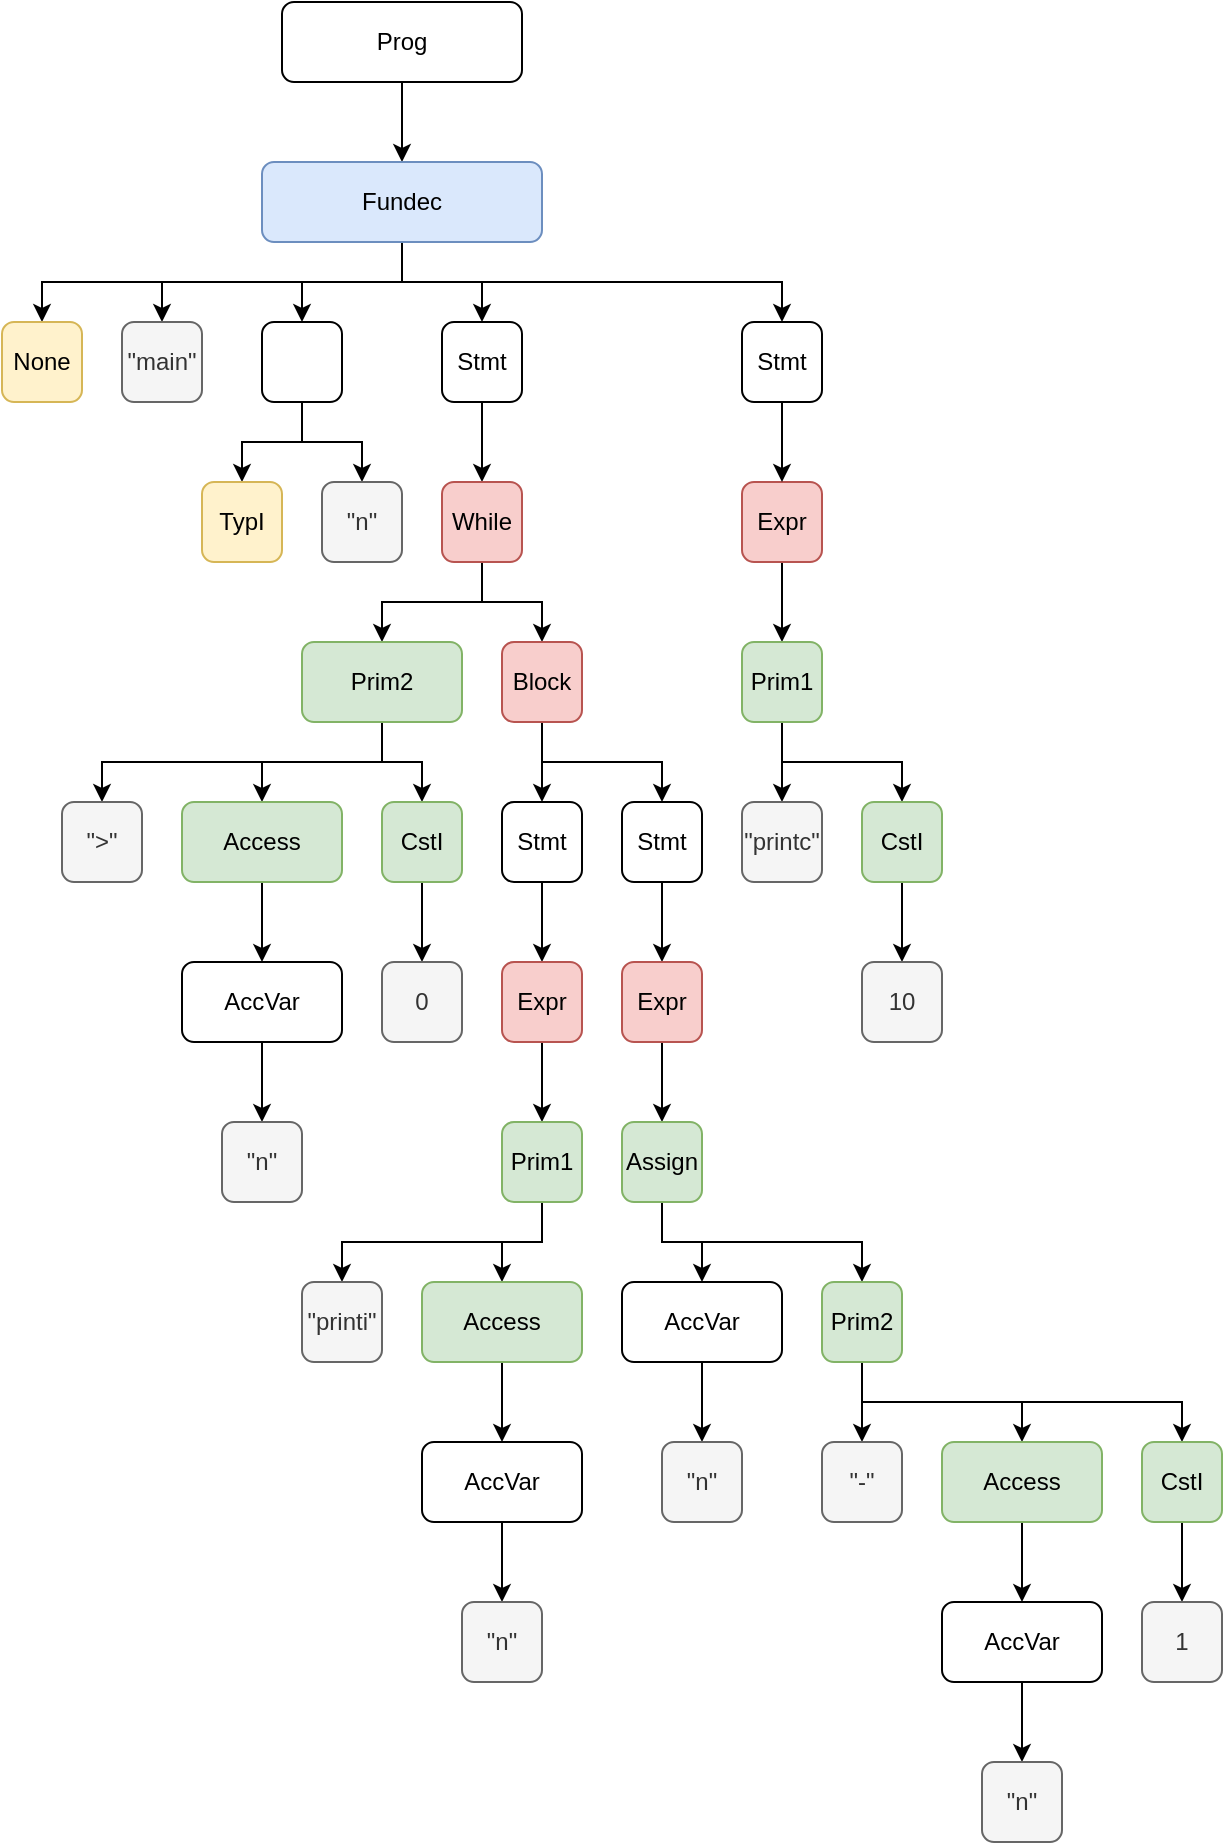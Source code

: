 <mxfile version="21.7.5" type="device">
  <diagram name="Side-1" id="RfROxsDxKCkLfhs2MqEh">
    <mxGraphModel dx="1750" dy="1000" grid="1" gridSize="10" guides="1" tooltips="1" connect="1" arrows="1" fold="1" page="1" pageScale="1" pageWidth="827" pageHeight="1169" math="0" shadow="0">
      <root>
        <mxCell id="0" />
        <mxCell id="1" parent="0" />
        <mxCell id="Kdk6xQ8fdx2JmgkRFjxR-17" style="edgeStyle=orthogonalEdgeStyle;rounded=0;orthogonalLoop=1;jettySize=auto;html=1;exitX=0.5;exitY=1;exitDx=0;exitDy=0;entryX=0.5;entryY=0;entryDx=0;entryDy=0;fontFamily=Helvetica;fontSize=12;fontColor=default;" edge="1" parent="1" source="Kdk6xQ8fdx2JmgkRFjxR-1" target="Kdk6xQ8fdx2JmgkRFjxR-3">
          <mxGeometry relative="1" as="geometry" />
        </mxCell>
        <mxCell id="Kdk6xQ8fdx2JmgkRFjxR-1" value="Prog" style="rounded=1;whiteSpace=wrap;html=1;" vertex="1" parent="1">
          <mxGeometry x="240" y="80" width="120" height="40" as="geometry" />
        </mxCell>
        <mxCell id="Kdk6xQ8fdx2JmgkRFjxR-16" style="edgeStyle=orthogonalEdgeStyle;rounded=0;orthogonalLoop=1;jettySize=auto;html=1;exitX=0.5;exitY=1;exitDx=0;exitDy=0;entryX=0.5;entryY=0;entryDx=0;entryDy=0;fontFamily=Helvetica;fontSize=12;fontColor=default;" edge="1" parent="1" source="Kdk6xQ8fdx2JmgkRFjxR-3" target="Kdk6xQ8fdx2JmgkRFjxR-8">
          <mxGeometry relative="1" as="geometry" />
        </mxCell>
        <mxCell id="Kdk6xQ8fdx2JmgkRFjxR-18" style="edgeStyle=orthogonalEdgeStyle;rounded=0;orthogonalLoop=1;jettySize=auto;html=1;exitX=0.5;exitY=1;exitDx=0;exitDy=0;entryX=0.5;entryY=0;entryDx=0;entryDy=0;fontFamily=Helvetica;fontSize=12;fontColor=default;" edge="1" parent="1" source="Kdk6xQ8fdx2JmgkRFjxR-3" target="Kdk6xQ8fdx2JmgkRFjxR-9">
          <mxGeometry relative="1" as="geometry" />
        </mxCell>
        <mxCell id="Kdk6xQ8fdx2JmgkRFjxR-19" style="edgeStyle=orthogonalEdgeStyle;rounded=0;orthogonalLoop=1;jettySize=auto;html=1;exitX=0.5;exitY=1;exitDx=0;exitDy=0;entryX=0.5;entryY=0;entryDx=0;entryDy=0;fontFamily=Helvetica;fontSize=12;fontColor=default;" edge="1" parent="1" source="Kdk6xQ8fdx2JmgkRFjxR-3" target="Kdk6xQ8fdx2JmgkRFjxR-10">
          <mxGeometry relative="1" as="geometry" />
        </mxCell>
        <mxCell id="Kdk6xQ8fdx2JmgkRFjxR-22" style="edgeStyle=orthogonalEdgeStyle;rounded=0;orthogonalLoop=1;jettySize=auto;html=1;exitX=0.5;exitY=1;exitDx=0;exitDy=0;entryX=0.5;entryY=0;entryDx=0;entryDy=0;fontFamily=Helvetica;fontSize=12;fontColor=default;" edge="1" parent="1" source="Kdk6xQ8fdx2JmgkRFjxR-3" target="Kdk6xQ8fdx2JmgkRFjxR-4">
          <mxGeometry relative="1" as="geometry" />
        </mxCell>
        <mxCell id="Kdk6xQ8fdx2JmgkRFjxR-23" style="edgeStyle=orthogonalEdgeStyle;rounded=0;orthogonalLoop=1;jettySize=auto;html=1;exitX=0.5;exitY=1;exitDx=0;exitDy=0;entryX=0.5;entryY=0;entryDx=0;entryDy=0;fontFamily=Helvetica;fontSize=12;fontColor=default;" edge="1" parent="1" source="Kdk6xQ8fdx2JmgkRFjxR-3" target="Kdk6xQ8fdx2JmgkRFjxR-15">
          <mxGeometry relative="1" as="geometry" />
        </mxCell>
        <mxCell id="Kdk6xQ8fdx2JmgkRFjxR-3" value="Fundec&lt;i&gt;&lt;br&gt;&lt;/i&gt;" style="rounded=1;whiteSpace=wrap;html=1;fillColor=#dae8fc;strokeColor=#6c8ebf;" vertex="1" parent="1">
          <mxGeometry x="230" y="160" width="140" height="40" as="geometry" />
        </mxCell>
        <mxCell id="Kdk6xQ8fdx2JmgkRFjxR-24" style="edgeStyle=orthogonalEdgeStyle;rounded=0;orthogonalLoop=1;jettySize=auto;html=1;exitX=0.5;exitY=1;exitDx=0;exitDy=0;entryX=0.5;entryY=0;entryDx=0;entryDy=0;fontFamily=Helvetica;fontSize=12;fontColor=default;" edge="1" parent="1" source="Kdk6xQ8fdx2JmgkRFjxR-4" target="Kdk6xQ8fdx2JmgkRFjxR-5">
          <mxGeometry relative="1" as="geometry" />
        </mxCell>
        <mxCell id="Kdk6xQ8fdx2JmgkRFjxR-4" value="Stmt" style="rounded=1;whiteSpace=wrap;html=1;" vertex="1" parent="1">
          <mxGeometry x="320" y="240" width="40" height="40" as="geometry" />
        </mxCell>
        <mxCell id="Kdk6xQ8fdx2JmgkRFjxR-26" style="edgeStyle=orthogonalEdgeStyle;rounded=0;orthogonalLoop=1;jettySize=auto;html=1;exitX=0.5;exitY=1;exitDx=0;exitDy=0;entryX=0.5;entryY=0;entryDx=0;entryDy=0;fontFamily=Helvetica;fontSize=12;fontColor=default;" edge="1" parent="1" source="Kdk6xQ8fdx2JmgkRFjxR-5" target="Kdk6xQ8fdx2JmgkRFjxR-6">
          <mxGeometry relative="1" as="geometry" />
        </mxCell>
        <mxCell id="Kdk6xQ8fdx2JmgkRFjxR-27" style="edgeStyle=orthogonalEdgeStyle;rounded=0;orthogonalLoop=1;jettySize=auto;html=1;exitX=0.5;exitY=1;exitDx=0;exitDy=0;entryX=0.5;entryY=0;entryDx=0;entryDy=0;fontFamily=Helvetica;fontSize=12;fontColor=default;" edge="1" parent="1" source="Kdk6xQ8fdx2JmgkRFjxR-5" target="Kdk6xQ8fdx2JmgkRFjxR-25">
          <mxGeometry relative="1" as="geometry" />
        </mxCell>
        <mxCell id="Kdk6xQ8fdx2JmgkRFjxR-5" value="While" style="rounded=1;whiteSpace=wrap;html=1;fillColor=#f8cecc;strokeColor=#b85450;" vertex="1" parent="1">
          <mxGeometry x="320" y="320" width="40" height="40" as="geometry" />
        </mxCell>
        <mxCell id="Kdk6xQ8fdx2JmgkRFjxR-32" style="edgeStyle=orthogonalEdgeStyle;rounded=0;orthogonalLoop=1;jettySize=auto;html=1;exitX=0.5;exitY=1;exitDx=0;exitDy=0;entryX=0.5;entryY=0;entryDx=0;entryDy=0;fontFamily=Helvetica;fontSize=12;fontColor=default;" edge="1" parent="1" source="Kdk6xQ8fdx2JmgkRFjxR-6" target="Kdk6xQ8fdx2JmgkRFjxR-30">
          <mxGeometry relative="1" as="geometry" />
        </mxCell>
        <mxCell id="Kdk6xQ8fdx2JmgkRFjxR-33" style="edgeStyle=orthogonalEdgeStyle;rounded=0;orthogonalLoop=1;jettySize=auto;html=1;exitX=0.5;exitY=1;exitDx=0;exitDy=0;entryX=0.5;entryY=0;entryDx=0;entryDy=0;fontFamily=Helvetica;fontSize=12;fontColor=default;" edge="1" parent="1" source="Kdk6xQ8fdx2JmgkRFjxR-6" target="Kdk6xQ8fdx2JmgkRFjxR-29">
          <mxGeometry relative="1" as="geometry" />
        </mxCell>
        <mxCell id="Kdk6xQ8fdx2JmgkRFjxR-34" style="edgeStyle=orthogonalEdgeStyle;rounded=0;orthogonalLoop=1;jettySize=auto;html=1;exitX=0.5;exitY=1;exitDx=0;exitDy=0;entryX=0.5;entryY=0;entryDx=0;entryDy=0;fontFamily=Helvetica;fontSize=12;fontColor=default;" edge="1" parent="1" source="Kdk6xQ8fdx2JmgkRFjxR-6" target="Kdk6xQ8fdx2JmgkRFjxR-28">
          <mxGeometry relative="1" as="geometry" />
        </mxCell>
        <mxCell id="Kdk6xQ8fdx2JmgkRFjxR-6" value="Prim2" style="rounded=1;whiteSpace=wrap;html=1;fillColor=#d5e8d4;strokeColor=#82b366;" vertex="1" parent="1">
          <mxGeometry x="250" y="400" width="80" height="40" as="geometry" />
        </mxCell>
        <mxCell id="Kdk6xQ8fdx2JmgkRFjxR-8" value="None" style="rounded=1;whiteSpace=wrap;html=1;fillColor=#fff2cc;strokeColor=#d6b656;" vertex="1" parent="1">
          <mxGeometry x="100" y="240" width="40" height="40" as="geometry" />
        </mxCell>
        <mxCell id="Kdk6xQ8fdx2JmgkRFjxR-9" value="&quot;main&quot;" style="rounded=1;whiteSpace=wrap;html=1;fillColor=#f5f5f5;fontColor=#333333;strokeColor=#666666;" vertex="1" parent="1">
          <mxGeometry x="160" y="240" width="40" height="40" as="geometry" />
        </mxCell>
        <mxCell id="Kdk6xQ8fdx2JmgkRFjxR-20" style="edgeStyle=orthogonalEdgeStyle;rounded=0;orthogonalLoop=1;jettySize=auto;html=1;exitX=0.5;exitY=1;exitDx=0;exitDy=0;entryX=0.5;entryY=0;entryDx=0;entryDy=0;fontFamily=Helvetica;fontSize=12;fontColor=default;" edge="1" parent="1" source="Kdk6xQ8fdx2JmgkRFjxR-10" target="Kdk6xQ8fdx2JmgkRFjxR-13">
          <mxGeometry relative="1" as="geometry" />
        </mxCell>
        <mxCell id="Kdk6xQ8fdx2JmgkRFjxR-21" style="edgeStyle=orthogonalEdgeStyle;rounded=0;orthogonalLoop=1;jettySize=auto;html=1;exitX=0.5;exitY=1;exitDx=0;exitDy=0;entryX=0.5;entryY=0;entryDx=0;entryDy=0;fontFamily=Helvetica;fontSize=12;fontColor=default;" edge="1" parent="1" source="Kdk6xQ8fdx2JmgkRFjxR-10" target="Kdk6xQ8fdx2JmgkRFjxR-11">
          <mxGeometry relative="1" as="geometry" />
        </mxCell>
        <mxCell id="Kdk6xQ8fdx2JmgkRFjxR-10" value="" style="rounded=1;whiteSpace=wrap;html=1;" vertex="1" parent="1">
          <mxGeometry x="230" y="240" width="40" height="40" as="geometry" />
        </mxCell>
        <mxCell id="Kdk6xQ8fdx2JmgkRFjxR-11" value="TypI" style="rounded=1;whiteSpace=wrap;html=1;fillColor=#fff2cc;strokeColor=#d6b656;" vertex="1" parent="1">
          <mxGeometry x="200" y="320" width="40" height="40" as="geometry" />
        </mxCell>
        <mxCell id="Kdk6xQ8fdx2JmgkRFjxR-13" value="&quot;n&quot;" style="rounded=1;whiteSpace=wrap;html=1;fillColor=#f5f5f5;fontColor=#333333;strokeColor=#666666;" vertex="1" parent="1">
          <mxGeometry x="260" y="320" width="40" height="40" as="geometry" />
        </mxCell>
        <mxCell id="Kdk6xQ8fdx2JmgkRFjxR-90" style="edgeStyle=orthogonalEdgeStyle;rounded=0;orthogonalLoop=1;jettySize=auto;html=1;exitX=0.5;exitY=1;exitDx=0;exitDy=0;entryX=0.5;entryY=0;entryDx=0;entryDy=0;fontFamily=Helvetica;fontSize=12;fontColor=default;" edge="1" parent="1" source="Kdk6xQ8fdx2JmgkRFjxR-14" target="Kdk6xQ8fdx2JmgkRFjxR-84">
          <mxGeometry relative="1" as="geometry" />
        </mxCell>
        <mxCell id="Kdk6xQ8fdx2JmgkRFjxR-14" value="Expr" style="rounded=1;whiteSpace=wrap;html=1;fillColor=#f8cecc;strokeColor=#b85450;" vertex="1" parent="1">
          <mxGeometry x="470" y="320" width="40" height="40" as="geometry" />
        </mxCell>
        <mxCell id="Kdk6xQ8fdx2JmgkRFjxR-82" style="edgeStyle=orthogonalEdgeStyle;rounded=0;orthogonalLoop=1;jettySize=auto;html=1;exitX=0.5;exitY=1;exitDx=0;exitDy=0;entryX=0.5;entryY=0;entryDx=0;entryDy=0;fontFamily=Helvetica;fontSize=12;fontColor=default;" edge="1" parent="1" source="Kdk6xQ8fdx2JmgkRFjxR-15" target="Kdk6xQ8fdx2JmgkRFjxR-14">
          <mxGeometry relative="1" as="geometry" />
        </mxCell>
        <mxCell id="Kdk6xQ8fdx2JmgkRFjxR-15" value="Stmt" style="rounded=1;whiteSpace=wrap;html=1;" vertex="1" parent="1">
          <mxGeometry x="470" y="240" width="40" height="40" as="geometry" />
        </mxCell>
        <mxCell id="Kdk6xQ8fdx2JmgkRFjxR-43" style="edgeStyle=orthogonalEdgeStyle;rounded=0;orthogonalLoop=1;jettySize=auto;html=1;exitX=0.5;exitY=1;exitDx=0;exitDy=0;entryX=0.5;entryY=0;entryDx=0;entryDy=0;fontFamily=Helvetica;fontSize=12;fontColor=default;" edge="1" parent="1" source="Kdk6xQ8fdx2JmgkRFjxR-25" target="Kdk6xQ8fdx2JmgkRFjxR-42">
          <mxGeometry relative="1" as="geometry" />
        </mxCell>
        <mxCell id="Kdk6xQ8fdx2JmgkRFjxR-57" style="edgeStyle=orthogonalEdgeStyle;rounded=0;orthogonalLoop=1;jettySize=auto;html=1;exitX=0.5;exitY=1;exitDx=0;exitDy=0;entryX=0.5;entryY=0;entryDx=0;entryDy=0;fontFamily=Helvetica;fontSize=12;fontColor=default;" edge="1" parent="1" source="Kdk6xQ8fdx2JmgkRFjxR-25" target="Kdk6xQ8fdx2JmgkRFjxR-56">
          <mxGeometry relative="1" as="geometry" />
        </mxCell>
        <mxCell id="Kdk6xQ8fdx2JmgkRFjxR-25" value="Block" style="rounded=1;whiteSpace=wrap;html=1;fillColor=#f8cecc;strokeColor=#b85450;" vertex="1" parent="1">
          <mxGeometry x="350" y="400" width="40" height="40" as="geometry" />
        </mxCell>
        <mxCell id="Kdk6xQ8fdx2JmgkRFjxR-28" value="&quot;&amp;gt;&quot;" style="rounded=1;whiteSpace=wrap;html=1;fillColor=#f5f5f5;fontColor=#333333;strokeColor=#666666;" vertex="1" parent="1">
          <mxGeometry x="130" y="480" width="40" height="40" as="geometry" />
        </mxCell>
        <mxCell id="Kdk6xQ8fdx2JmgkRFjxR-38" style="edgeStyle=orthogonalEdgeStyle;rounded=0;orthogonalLoop=1;jettySize=auto;html=1;exitX=0.5;exitY=1;exitDx=0;exitDy=0;entryX=0.5;entryY=0;entryDx=0;entryDy=0;fontFamily=Helvetica;fontSize=12;fontColor=default;" edge="1" parent="1" source="Kdk6xQ8fdx2JmgkRFjxR-29" target="Kdk6xQ8fdx2JmgkRFjxR-36">
          <mxGeometry relative="1" as="geometry" />
        </mxCell>
        <mxCell id="Kdk6xQ8fdx2JmgkRFjxR-29" value="Access" style="rounded=1;whiteSpace=wrap;html=1;fillColor=#d5e8d4;strokeColor=#82b366;" vertex="1" parent="1">
          <mxGeometry x="190" y="480" width="80" height="40" as="geometry" />
        </mxCell>
        <mxCell id="Kdk6xQ8fdx2JmgkRFjxR-35" style="edgeStyle=orthogonalEdgeStyle;rounded=0;orthogonalLoop=1;jettySize=auto;html=1;exitX=0.5;exitY=1;exitDx=0;exitDy=0;entryX=0.5;entryY=0;entryDx=0;entryDy=0;fontFamily=Helvetica;fontSize=12;fontColor=default;" edge="1" parent="1" source="Kdk6xQ8fdx2JmgkRFjxR-30" target="Kdk6xQ8fdx2JmgkRFjxR-31">
          <mxGeometry relative="1" as="geometry" />
        </mxCell>
        <mxCell id="Kdk6xQ8fdx2JmgkRFjxR-30" value="CstI" style="rounded=1;whiteSpace=wrap;html=1;fillColor=#d5e8d4;strokeColor=#82b366;" vertex="1" parent="1">
          <mxGeometry x="290" y="480" width="40" height="40" as="geometry" />
        </mxCell>
        <mxCell id="Kdk6xQ8fdx2JmgkRFjxR-31" value="0" style="rounded=1;whiteSpace=wrap;html=1;fillColor=#f5f5f5;strokeColor=#666666;fontColor=#333333;" vertex="1" parent="1">
          <mxGeometry x="290" y="560" width="40" height="40" as="geometry" />
        </mxCell>
        <mxCell id="Kdk6xQ8fdx2JmgkRFjxR-39" style="edgeStyle=orthogonalEdgeStyle;rounded=0;orthogonalLoop=1;jettySize=auto;html=1;exitX=0.5;exitY=1;exitDx=0;exitDy=0;entryX=0.5;entryY=0;entryDx=0;entryDy=0;fontFamily=Helvetica;fontSize=12;fontColor=default;" edge="1" parent="1" source="Kdk6xQ8fdx2JmgkRFjxR-36" target="Kdk6xQ8fdx2JmgkRFjxR-37">
          <mxGeometry relative="1" as="geometry" />
        </mxCell>
        <mxCell id="Kdk6xQ8fdx2JmgkRFjxR-36" value="AccVar" style="rounded=1;whiteSpace=wrap;html=1;" vertex="1" parent="1">
          <mxGeometry x="190" y="560" width="80" height="40" as="geometry" />
        </mxCell>
        <mxCell id="Kdk6xQ8fdx2JmgkRFjxR-37" value="&quot;n&quot;" style="rounded=1;whiteSpace=wrap;html=1;fillColor=#f5f5f5;fontColor=#333333;strokeColor=#666666;" vertex="1" parent="1">
          <mxGeometry x="210" y="640" width="40" height="40" as="geometry" />
        </mxCell>
        <mxCell id="Kdk6xQ8fdx2JmgkRFjxR-45" style="edgeStyle=orthogonalEdgeStyle;rounded=0;orthogonalLoop=1;jettySize=auto;html=1;exitX=0.5;exitY=1;exitDx=0;exitDy=0;entryX=0.5;entryY=0;entryDx=0;entryDy=0;fontFamily=Helvetica;fontSize=12;fontColor=default;" edge="1" parent="1" source="Kdk6xQ8fdx2JmgkRFjxR-42" target="Kdk6xQ8fdx2JmgkRFjxR-44">
          <mxGeometry relative="1" as="geometry" />
        </mxCell>
        <mxCell id="Kdk6xQ8fdx2JmgkRFjxR-42" value="Stmt" style="rounded=1;whiteSpace=wrap;html=1;" vertex="1" parent="1">
          <mxGeometry x="350" y="480" width="40" height="40" as="geometry" />
        </mxCell>
        <mxCell id="Kdk6xQ8fdx2JmgkRFjxR-47" style="edgeStyle=orthogonalEdgeStyle;rounded=0;orthogonalLoop=1;jettySize=auto;html=1;exitX=0.5;exitY=1;exitDx=0;exitDy=0;entryX=0.5;entryY=0;entryDx=0;entryDy=0;fontFamily=Helvetica;fontSize=12;fontColor=default;" edge="1" parent="1" source="Kdk6xQ8fdx2JmgkRFjxR-44" target="Kdk6xQ8fdx2JmgkRFjxR-46">
          <mxGeometry relative="1" as="geometry" />
        </mxCell>
        <mxCell id="Kdk6xQ8fdx2JmgkRFjxR-44" value="Expr" style="rounded=1;whiteSpace=wrap;html=1;fillColor=#f8cecc;strokeColor=#b85450;" vertex="1" parent="1">
          <mxGeometry x="350" y="560" width="40" height="40" as="geometry" />
        </mxCell>
        <mxCell id="Kdk6xQ8fdx2JmgkRFjxR-50" style="edgeStyle=orthogonalEdgeStyle;rounded=0;orthogonalLoop=1;jettySize=auto;html=1;exitX=0.5;exitY=1;exitDx=0;exitDy=0;entryX=0.5;entryY=0;entryDx=0;entryDy=0;fontFamily=Helvetica;fontSize=12;fontColor=default;" edge="1" parent="1" source="Kdk6xQ8fdx2JmgkRFjxR-46" target="Kdk6xQ8fdx2JmgkRFjxR-48">
          <mxGeometry relative="1" as="geometry" />
        </mxCell>
        <mxCell id="Kdk6xQ8fdx2JmgkRFjxR-51" style="edgeStyle=orthogonalEdgeStyle;rounded=0;orthogonalLoop=1;jettySize=auto;html=1;exitX=0.5;exitY=1;exitDx=0;exitDy=0;entryX=0.5;entryY=0;entryDx=0;entryDy=0;fontFamily=Helvetica;fontSize=12;fontColor=default;" edge="1" parent="1" source="Kdk6xQ8fdx2JmgkRFjxR-46" target="Kdk6xQ8fdx2JmgkRFjxR-49">
          <mxGeometry relative="1" as="geometry" />
        </mxCell>
        <mxCell id="Kdk6xQ8fdx2JmgkRFjxR-46" value="Prim1" style="rounded=1;whiteSpace=wrap;html=1;fillColor=#d5e8d4;strokeColor=#82b366;" vertex="1" parent="1">
          <mxGeometry x="350" y="640" width="40" height="40" as="geometry" />
        </mxCell>
        <mxCell id="Kdk6xQ8fdx2JmgkRFjxR-48" value="&quot;printi&quot;" style="rounded=1;whiteSpace=wrap;html=1;fillColor=#f5f5f5;strokeColor=#666666;fontColor=#333333;" vertex="1" parent="1">
          <mxGeometry x="250" y="720" width="40" height="40" as="geometry" />
        </mxCell>
        <mxCell id="Kdk6xQ8fdx2JmgkRFjxR-54" style="edgeStyle=orthogonalEdgeStyle;rounded=0;orthogonalLoop=1;jettySize=auto;html=1;exitX=0.5;exitY=1;exitDx=0;exitDy=0;entryX=0.5;entryY=0;entryDx=0;entryDy=0;fontFamily=Helvetica;fontSize=12;fontColor=default;" edge="1" parent="1" source="Kdk6xQ8fdx2JmgkRFjxR-49" target="Kdk6xQ8fdx2JmgkRFjxR-52">
          <mxGeometry relative="1" as="geometry" />
        </mxCell>
        <mxCell id="Kdk6xQ8fdx2JmgkRFjxR-49" value="Access" style="rounded=1;whiteSpace=wrap;html=1;fillColor=#d5e8d4;strokeColor=#82b366;" vertex="1" parent="1">
          <mxGeometry x="310" y="720" width="80" height="40" as="geometry" />
        </mxCell>
        <mxCell id="Kdk6xQ8fdx2JmgkRFjxR-55" style="edgeStyle=orthogonalEdgeStyle;rounded=0;orthogonalLoop=1;jettySize=auto;html=1;exitX=0.5;exitY=1;exitDx=0;exitDy=0;entryX=0.5;entryY=0;entryDx=0;entryDy=0;fontFamily=Helvetica;fontSize=12;fontColor=default;" edge="1" parent="1" source="Kdk6xQ8fdx2JmgkRFjxR-52" target="Kdk6xQ8fdx2JmgkRFjxR-53">
          <mxGeometry relative="1" as="geometry" />
        </mxCell>
        <mxCell id="Kdk6xQ8fdx2JmgkRFjxR-52" value="AccVar" style="rounded=1;whiteSpace=wrap;html=1;" vertex="1" parent="1">
          <mxGeometry x="310" y="800" width="80" height="40" as="geometry" />
        </mxCell>
        <mxCell id="Kdk6xQ8fdx2JmgkRFjxR-53" value="&quot;n&quot;" style="rounded=1;whiteSpace=wrap;html=1;fillColor=#f5f5f5;fontColor=#333333;strokeColor=#666666;" vertex="1" parent="1">
          <mxGeometry x="330" y="880" width="40" height="40" as="geometry" />
        </mxCell>
        <mxCell id="Kdk6xQ8fdx2JmgkRFjxR-61" style="edgeStyle=orthogonalEdgeStyle;rounded=0;orthogonalLoop=1;jettySize=auto;html=1;exitX=0.5;exitY=1;exitDx=0;exitDy=0;entryX=0.5;entryY=0;entryDx=0;entryDy=0;fontFamily=Helvetica;fontSize=12;fontColor=default;" edge="1" parent="1" source="Kdk6xQ8fdx2JmgkRFjxR-56" target="Kdk6xQ8fdx2JmgkRFjxR-59">
          <mxGeometry relative="1" as="geometry" />
        </mxCell>
        <mxCell id="Kdk6xQ8fdx2JmgkRFjxR-56" value="Stmt" style="rounded=1;whiteSpace=wrap;html=1;" vertex="1" parent="1">
          <mxGeometry x="410" y="480" width="40" height="40" as="geometry" />
        </mxCell>
        <mxCell id="Kdk6xQ8fdx2JmgkRFjxR-67" style="edgeStyle=orthogonalEdgeStyle;rounded=0;orthogonalLoop=1;jettySize=auto;html=1;exitX=0.5;exitY=1;exitDx=0;exitDy=0;entryX=0.5;entryY=0;entryDx=0;entryDy=0;fontFamily=Helvetica;fontSize=12;fontColor=default;" edge="1" parent="1" source="Kdk6xQ8fdx2JmgkRFjxR-59" target="Kdk6xQ8fdx2JmgkRFjxR-62">
          <mxGeometry relative="1" as="geometry" />
        </mxCell>
        <mxCell id="Kdk6xQ8fdx2JmgkRFjxR-59" value="Expr" style="rounded=1;whiteSpace=wrap;html=1;fillColor=#f8cecc;strokeColor=#b85450;" vertex="1" parent="1">
          <mxGeometry x="410" y="560" width="40" height="40" as="geometry" />
        </mxCell>
        <mxCell id="Kdk6xQ8fdx2JmgkRFjxR-66" style="edgeStyle=orthogonalEdgeStyle;rounded=0;orthogonalLoop=1;jettySize=auto;html=1;exitX=0.5;exitY=1;exitDx=0;exitDy=0;entryX=0.5;entryY=0;entryDx=0;entryDy=0;fontFamily=Helvetica;fontSize=12;fontColor=default;" edge="1" parent="1" source="Kdk6xQ8fdx2JmgkRFjxR-62" target="Kdk6xQ8fdx2JmgkRFjxR-64">
          <mxGeometry relative="1" as="geometry" />
        </mxCell>
        <mxCell id="Kdk6xQ8fdx2JmgkRFjxR-69" style="edgeStyle=orthogonalEdgeStyle;rounded=0;orthogonalLoop=1;jettySize=auto;html=1;exitX=0.5;exitY=1;exitDx=0;exitDy=0;entryX=0.5;entryY=0;entryDx=0;entryDy=0;fontFamily=Helvetica;fontSize=12;fontColor=default;" edge="1" parent="1" source="Kdk6xQ8fdx2JmgkRFjxR-62" target="Kdk6xQ8fdx2JmgkRFjxR-68">
          <mxGeometry relative="1" as="geometry" />
        </mxCell>
        <mxCell id="Kdk6xQ8fdx2JmgkRFjxR-62" value="Assign" style="rounded=1;whiteSpace=wrap;html=1;fillColor=#d5e8d4;strokeColor=#82b366;" vertex="1" parent="1">
          <mxGeometry x="410" y="640" width="40" height="40" as="geometry" />
        </mxCell>
        <mxCell id="Kdk6xQ8fdx2JmgkRFjxR-63" style="edgeStyle=orthogonalEdgeStyle;rounded=0;orthogonalLoop=1;jettySize=auto;html=1;exitX=0.5;exitY=1;exitDx=0;exitDy=0;entryX=0.5;entryY=0;entryDx=0;entryDy=0;fontFamily=Helvetica;fontSize=12;fontColor=default;" edge="1" parent="1" source="Kdk6xQ8fdx2JmgkRFjxR-64" target="Kdk6xQ8fdx2JmgkRFjxR-65">
          <mxGeometry relative="1" as="geometry" />
        </mxCell>
        <mxCell id="Kdk6xQ8fdx2JmgkRFjxR-64" value="AccVar" style="rounded=1;whiteSpace=wrap;html=1;" vertex="1" parent="1">
          <mxGeometry x="410" y="720" width="80" height="40" as="geometry" />
        </mxCell>
        <mxCell id="Kdk6xQ8fdx2JmgkRFjxR-65" value="&quot;n&quot;" style="rounded=1;whiteSpace=wrap;html=1;fillColor=#f5f5f5;fontColor=#333333;strokeColor=#666666;" vertex="1" parent="1">
          <mxGeometry x="430" y="800" width="40" height="40" as="geometry" />
        </mxCell>
        <mxCell id="Kdk6xQ8fdx2JmgkRFjxR-79" style="edgeStyle=orthogonalEdgeStyle;rounded=0;orthogonalLoop=1;jettySize=auto;html=1;exitX=0.5;exitY=1;exitDx=0;exitDy=0;entryX=0.5;entryY=0;entryDx=0;entryDy=0;fontFamily=Helvetica;fontSize=12;fontColor=default;" edge="1" parent="1" source="Kdk6xQ8fdx2JmgkRFjxR-68" target="Kdk6xQ8fdx2JmgkRFjxR-70">
          <mxGeometry relative="1" as="geometry" />
        </mxCell>
        <mxCell id="Kdk6xQ8fdx2JmgkRFjxR-80" style="edgeStyle=orthogonalEdgeStyle;rounded=0;orthogonalLoop=1;jettySize=auto;html=1;exitX=0.5;exitY=1;exitDx=0;exitDy=0;entryX=0.5;entryY=0;entryDx=0;entryDy=0;fontFamily=Helvetica;fontSize=12;fontColor=default;" edge="1" parent="1" source="Kdk6xQ8fdx2JmgkRFjxR-68" target="Kdk6xQ8fdx2JmgkRFjxR-72">
          <mxGeometry relative="1" as="geometry" />
        </mxCell>
        <mxCell id="Kdk6xQ8fdx2JmgkRFjxR-81" style="edgeStyle=orthogonalEdgeStyle;rounded=0;orthogonalLoop=1;jettySize=auto;html=1;exitX=0.5;exitY=1;exitDx=0;exitDy=0;entryX=0.5;entryY=0;entryDx=0;entryDy=0;fontFamily=Helvetica;fontSize=12;fontColor=default;" edge="1" parent="1" source="Kdk6xQ8fdx2JmgkRFjxR-68" target="Kdk6xQ8fdx2JmgkRFjxR-77">
          <mxGeometry relative="1" as="geometry" />
        </mxCell>
        <mxCell id="Kdk6xQ8fdx2JmgkRFjxR-68" value="Prim2" style="rounded=1;whiteSpace=wrap;html=1;fillColor=#d5e8d4;strokeColor=#82b366;" vertex="1" parent="1">
          <mxGeometry x="510" y="720" width="40" height="40" as="geometry" />
        </mxCell>
        <mxCell id="Kdk6xQ8fdx2JmgkRFjxR-70" value="&quot;-&quot;" style="rounded=1;whiteSpace=wrap;html=1;fillColor=#f5f5f5;fontColor=#333333;strokeColor=#666666;" vertex="1" parent="1">
          <mxGeometry x="510" y="800" width="40" height="40" as="geometry" />
        </mxCell>
        <mxCell id="Kdk6xQ8fdx2JmgkRFjxR-71" style="edgeStyle=orthogonalEdgeStyle;rounded=0;orthogonalLoop=1;jettySize=auto;html=1;exitX=0.5;exitY=1;exitDx=0;exitDy=0;entryX=0.5;entryY=0;entryDx=0;entryDy=0;fontFamily=Helvetica;fontSize=12;fontColor=default;" edge="1" parent="1" source="Kdk6xQ8fdx2JmgkRFjxR-72" target="Kdk6xQ8fdx2JmgkRFjxR-74">
          <mxGeometry relative="1" as="geometry" />
        </mxCell>
        <mxCell id="Kdk6xQ8fdx2JmgkRFjxR-72" value="Access" style="rounded=1;whiteSpace=wrap;html=1;fillColor=#d5e8d4;strokeColor=#82b366;" vertex="1" parent="1">
          <mxGeometry x="570" y="800" width="80" height="40" as="geometry" />
        </mxCell>
        <mxCell id="Kdk6xQ8fdx2JmgkRFjxR-73" style="edgeStyle=orthogonalEdgeStyle;rounded=0;orthogonalLoop=1;jettySize=auto;html=1;exitX=0.5;exitY=1;exitDx=0;exitDy=0;entryX=0.5;entryY=0;entryDx=0;entryDy=0;fontFamily=Helvetica;fontSize=12;fontColor=default;" edge="1" parent="1" source="Kdk6xQ8fdx2JmgkRFjxR-74" target="Kdk6xQ8fdx2JmgkRFjxR-75">
          <mxGeometry relative="1" as="geometry" />
        </mxCell>
        <mxCell id="Kdk6xQ8fdx2JmgkRFjxR-74" value="AccVar" style="rounded=1;whiteSpace=wrap;html=1;" vertex="1" parent="1">
          <mxGeometry x="570" y="880" width="80" height="40" as="geometry" />
        </mxCell>
        <mxCell id="Kdk6xQ8fdx2JmgkRFjxR-75" value="&quot;n&quot;" style="rounded=1;whiteSpace=wrap;html=1;fillColor=#f5f5f5;fontColor=#333333;strokeColor=#666666;" vertex="1" parent="1">
          <mxGeometry x="590" y="960" width="40" height="40" as="geometry" />
        </mxCell>
        <mxCell id="Kdk6xQ8fdx2JmgkRFjxR-76" style="edgeStyle=orthogonalEdgeStyle;rounded=0;orthogonalLoop=1;jettySize=auto;html=1;exitX=0.5;exitY=1;exitDx=0;exitDy=0;entryX=0.5;entryY=0;entryDx=0;entryDy=0;fontFamily=Helvetica;fontSize=12;fontColor=default;" edge="1" parent="1" source="Kdk6xQ8fdx2JmgkRFjxR-77" target="Kdk6xQ8fdx2JmgkRFjxR-78">
          <mxGeometry relative="1" as="geometry" />
        </mxCell>
        <mxCell id="Kdk6xQ8fdx2JmgkRFjxR-77" value="CstI" style="rounded=1;whiteSpace=wrap;html=1;fillColor=#d5e8d4;strokeColor=#82b366;" vertex="1" parent="1">
          <mxGeometry x="670" y="800" width="40" height="40" as="geometry" />
        </mxCell>
        <mxCell id="Kdk6xQ8fdx2JmgkRFjxR-78" value="1" style="rounded=1;whiteSpace=wrap;html=1;fillColor=#f5f5f5;strokeColor=#666666;fontColor=#333333;" vertex="1" parent="1">
          <mxGeometry x="670" y="880" width="40" height="40" as="geometry" />
        </mxCell>
        <mxCell id="Kdk6xQ8fdx2JmgkRFjxR-91" style="edgeStyle=orthogonalEdgeStyle;rounded=0;orthogonalLoop=1;jettySize=auto;html=1;exitX=0.5;exitY=1;exitDx=0;exitDy=0;entryX=0.5;entryY=0;entryDx=0;entryDy=0;fontFamily=Helvetica;fontSize=12;fontColor=default;" edge="1" parent="1" source="Kdk6xQ8fdx2JmgkRFjxR-84" target="Kdk6xQ8fdx2JmgkRFjxR-85">
          <mxGeometry relative="1" as="geometry" />
        </mxCell>
        <mxCell id="Kdk6xQ8fdx2JmgkRFjxR-92" style="edgeStyle=orthogonalEdgeStyle;rounded=0;orthogonalLoop=1;jettySize=auto;html=1;exitX=0.5;exitY=1;exitDx=0;exitDy=0;entryX=0.5;entryY=0;entryDx=0;entryDy=0;fontFamily=Helvetica;fontSize=12;fontColor=default;" edge="1" parent="1" source="Kdk6xQ8fdx2JmgkRFjxR-84" target="Kdk6xQ8fdx2JmgkRFjxR-88">
          <mxGeometry relative="1" as="geometry" />
        </mxCell>
        <mxCell id="Kdk6xQ8fdx2JmgkRFjxR-84" value="Prim1" style="rounded=1;whiteSpace=wrap;html=1;fillColor=#d5e8d4;strokeColor=#82b366;" vertex="1" parent="1">
          <mxGeometry x="470" y="400" width="40" height="40" as="geometry" />
        </mxCell>
        <mxCell id="Kdk6xQ8fdx2JmgkRFjxR-85" value="&quot;printc&quot;" style="rounded=1;whiteSpace=wrap;html=1;fillColor=#f5f5f5;strokeColor=#666666;fontColor=#333333;" vertex="1" parent="1">
          <mxGeometry x="470" y="480" width="40" height="40" as="geometry" />
        </mxCell>
        <mxCell id="Kdk6xQ8fdx2JmgkRFjxR-87" style="edgeStyle=orthogonalEdgeStyle;rounded=0;orthogonalLoop=1;jettySize=auto;html=1;exitX=0.5;exitY=1;exitDx=0;exitDy=0;entryX=0.5;entryY=0;entryDx=0;entryDy=0;fontFamily=Helvetica;fontSize=12;fontColor=default;" edge="1" parent="1" source="Kdk6xQ8fdx2JmgkRFjxR-88" target="Kdk6xQ8fdx2JmgkRFjxR-89">
          <mxGeometry relative="1" as="geometry" />
        </mxCell>
        <mxCell id="Kdk6xQ8fdx2JmgkRFjxR-88" value="CstI" style="rounded=1;whiteSpace=wrap;html=1;fillColor=#d5e8d4;strokeColor=#82b366;" vertex="1" parent="1">
          <mxGeometry x="530" y="480" width="40" height="40" as="geometry" />
        </mxCell>
        <mxCell id="Kdk6xQ8fdx2JmgkRFjxR-89" value="10" style="rounded=1;whiteSpace=wrap;html=1;fillColor=#f5f5f5;strokeColor=#666666;fontColor=#333333;" vertex="1" parent="1">
          <mxGeometry x="530" y="560" width="40" height="40" as="geometry" />
        </mxCell>
      </root>
    </mxGraphModel>
  </diagram>
</mxfile>
